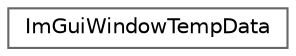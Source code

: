 digraph "Gráfico de jerarquía de clases"
{
 // LATEX_PDF_SIZE
  bgcolor="transparent";
  edge [fontname=Helvetica,fontsize=10,labelfontname=Helvetica,labelfontsize=10];
  node [fontname=Helvetica,fontsize=10,shape=box,height=0.2,width=0.4];
  rankdir="LR";
  Node0 [id="Node000000",label="ImGuiWindowTempData",height=0.2,width=0.4,color="grey40", fillcolor="white", style="filled",URL="$struct_im_gui_window_temp_data.html",tooltip=" "];
}
